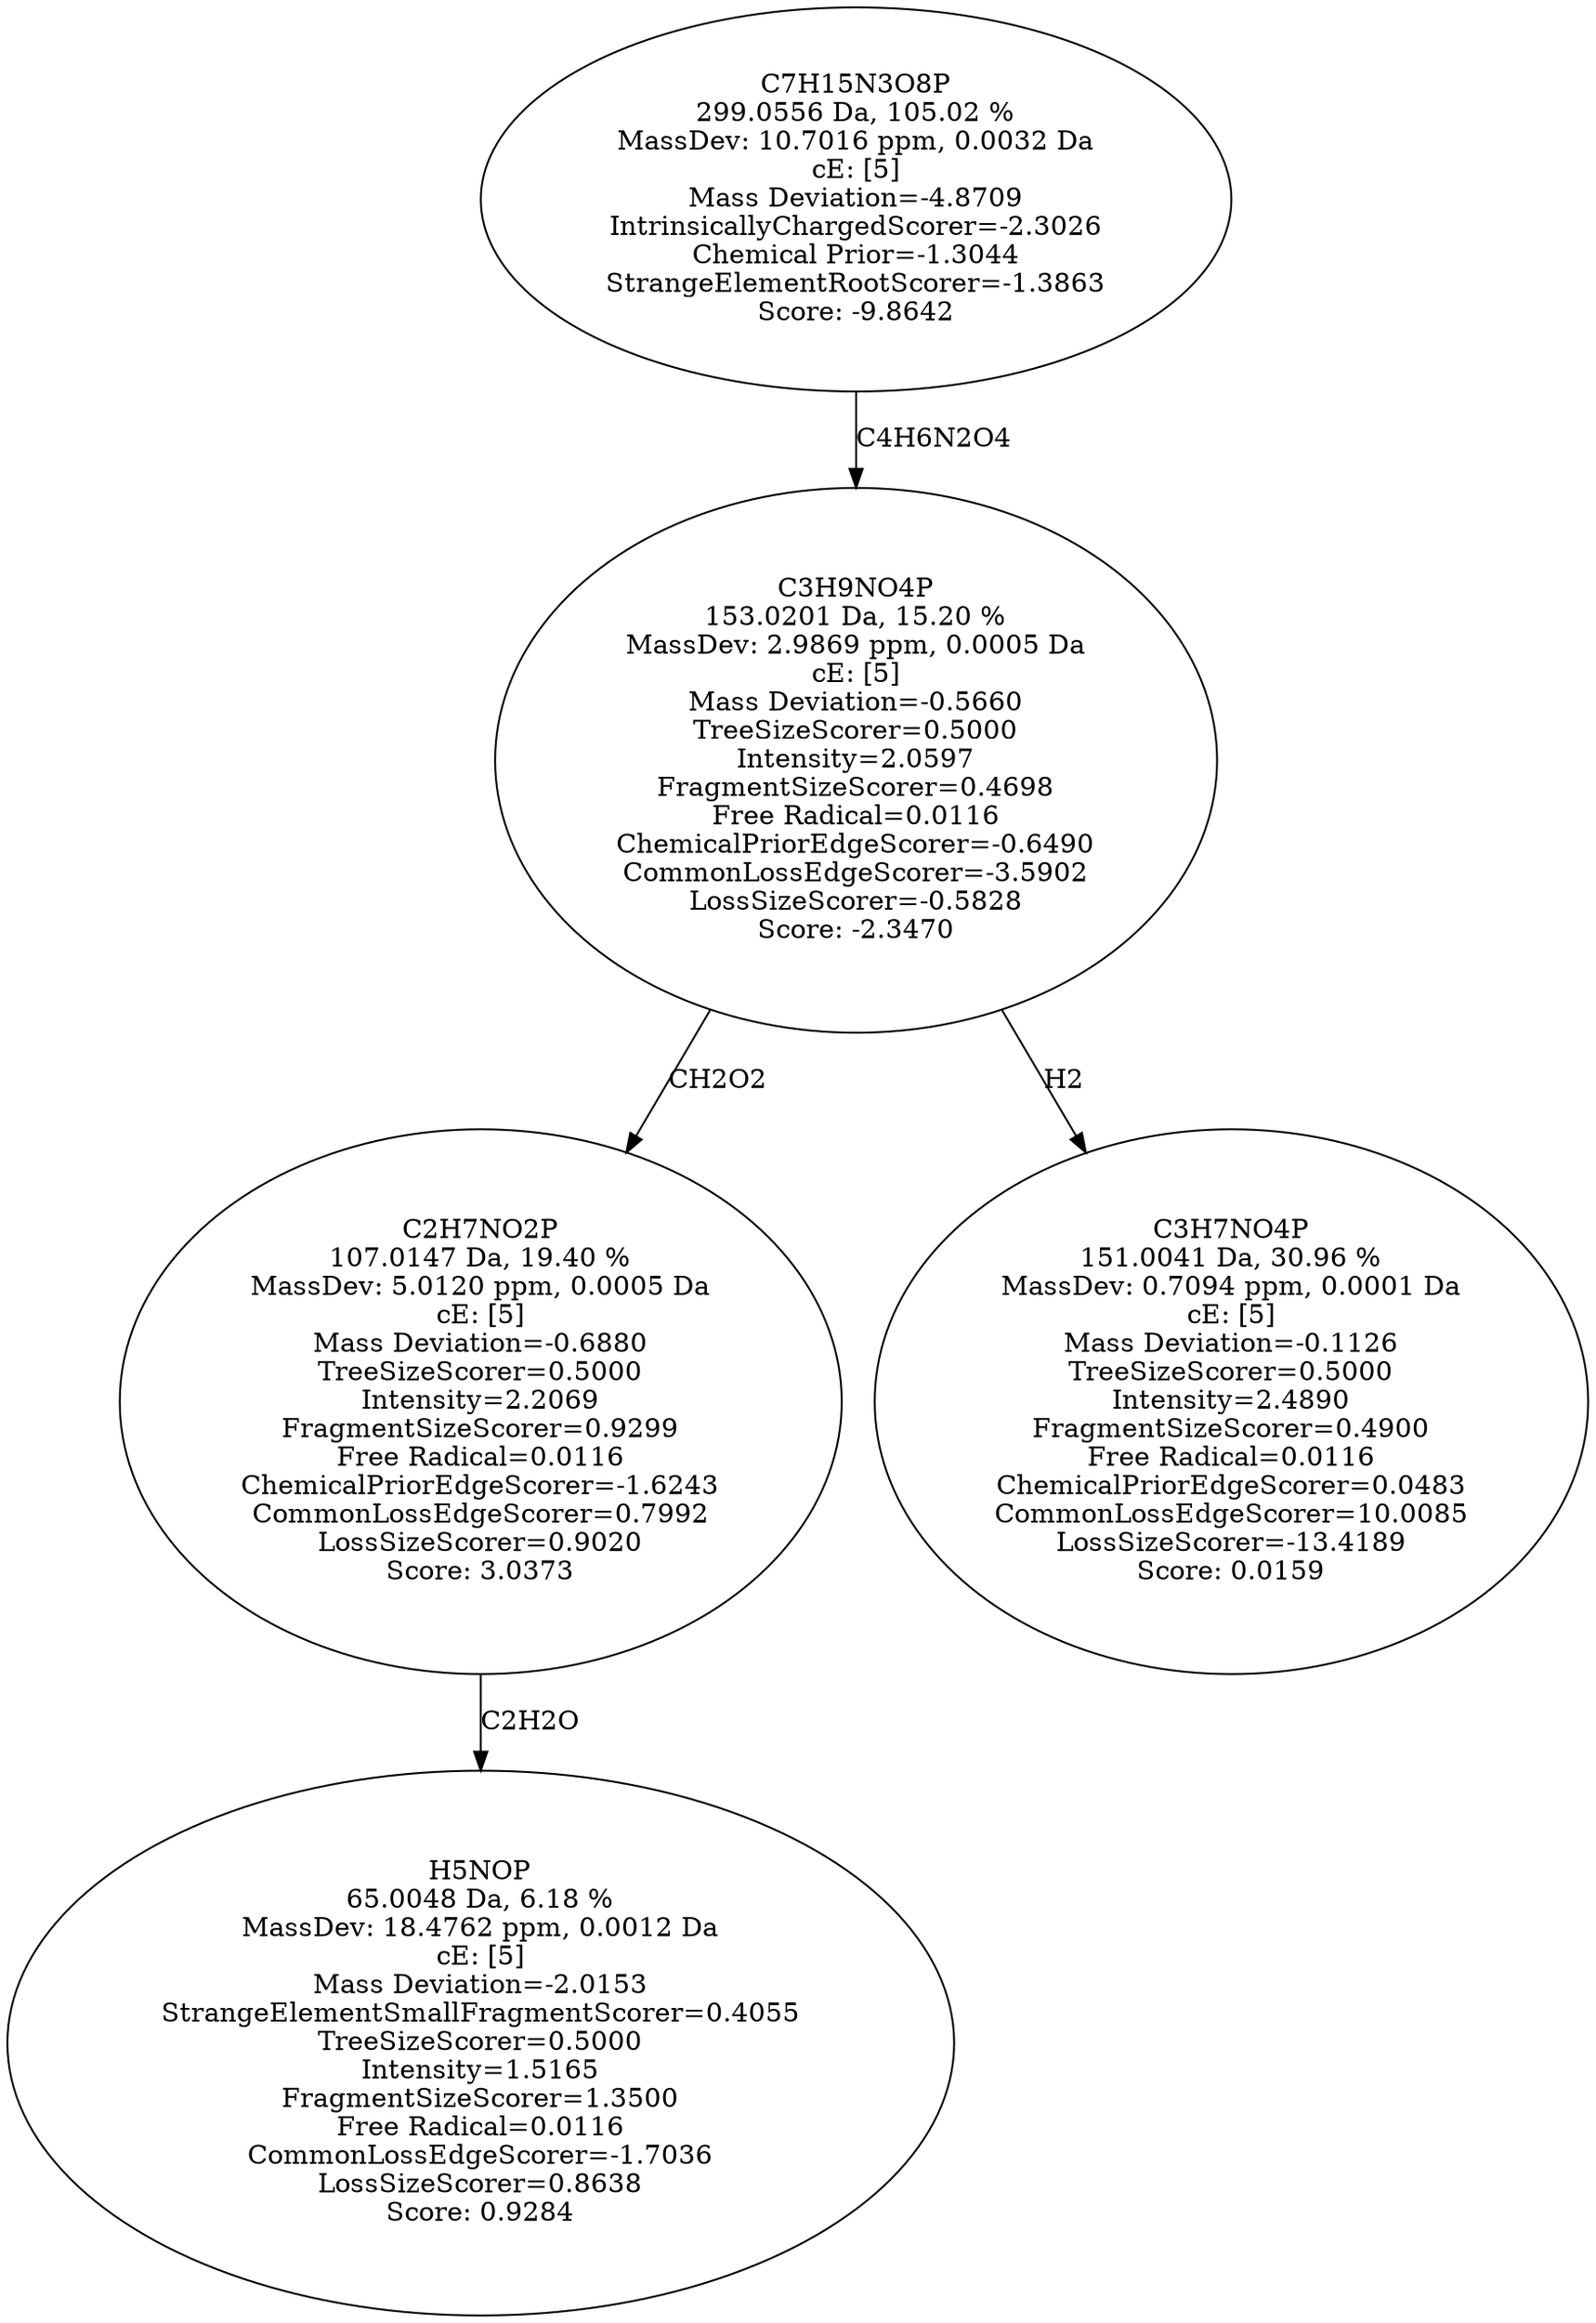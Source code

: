 strict digraph {
v1 [label="H5NOP\n65.0048 Da, 6.18 %\nMassDev: 18.4762 ppm, 0.0012 Da\ncE: [5]\nMass Deviation=-2.0153\nStrangeElementSmallFragmentScorer=0.4055\nTreeSizeScorer=0.5000\nIntensity=1.5165\nFragmentSizeScorer=1.3500\nFree Radical=0.0116\nCommonLossEdgeScorer=-1.7036\nLossSizeScorer=0.8638\nScore: 0.9284"];
v2 [label="C2H7NO2P\n107.0147 Da, 19.40 %\nMassDev: 5.0120 ppm, 0.0005 Da\ncE: [5]\nMass Deviation=-0.6880\nTreeSizeScorer=0.5000\nIntensity=2.2069\nFragmentSizeScorer=0.9299\nFree Radical=0.0116\nChemicalPriorEdgeScorer=-1.6243\nCommonLossEdgeScorer=0.7992\nLossSizeScorer=0.9020\nScore: 3.0373"];
v3 [label="C3H7NO4P\n151.0041 Da, 30.96 %\nMassDev: 0.7094 ppm, 0.0001 Da\ncE: [5]\nMass Deviation=-0.1126\nTreeSizeScorer=0.5000\nIntensity=2.4890\nFragmentSizeScorer=0.4900\nFree Radical=0.0116\nChemicalPriorEdgeScorer=0.0483\nCommonLossEdgeScorer=10.0085\nLossSizeScorer=-13.4189\nScore: 0.0159"];
v4 [label="C3H9NO4P\n153.0201 Da, 15.20 %\nMassDev: 2.9869 ppm, 0.0005 Da\ncE: [5]\nMass Deviation=-0.5660\nTreeSizeScorer=0.5000\nIntensity=2.0597\nFragmentSizeScorer=0.4698\nFree Radical=0.0116\nChemicalPriorEdgeScorer=-0.6490\nCommonLossEdgeScorer=-3.5902\nLossSizeScorer=-0.5828\nScore: -2.3470"];
v5 [label="C7H15N3O8P\n299.0556 Da, 105.02 %\nMassDev: 10.7016 ppm, 0.0032 Da\ncE: [5]\nMass Deviation=-4.8709\nIntrinsicallyChargedScorer=-2.3026\nChemical Prior=-1.3044\nStrangeElementRootScorer=-1.3863\nScore: -9.8642"];
v2 -> v1 [label="C2H2O"];
v4 -> v2 [label="CH2O2"];
v4 -> v3 [label="H2"];
v5 -> v4 [label="C4H6N2O4"];
}